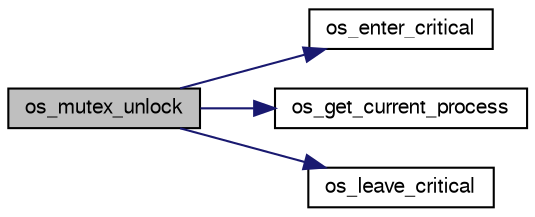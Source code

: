 digraph G
{
  edge [fontname="FreeSans",fontsize="10",labelfontname="FreeSans",labelfontsize="10"];
  node [fontname="FreeSans",fontsize="10",shape=record];
  rankdir=LR;
  Node1 [label="os_mutex_unlock",height=0.2,width=0.4,color="black", fillcolor="grey75", style="filled" fontcolor="black"];
  Node1 -> Node2 [color="midnightblue",fontsize="10",style="solid",fontname="FreeSans"];
  Node2 [label="os_enter_critical",height=0.2,width=0.4,color="black", fillcolor="white", style="filled",URL="$group__os__port__group.html#ga8c5be06e8a791ac257e372d19a41e527",tooltip="Start of a critical code region. Preemptive context switches cannot occur when in a critical region..."];
  Node1 -> Node3 [color="midnightblue",fontsize="10",style="solid",fontname="FreeSans"];
  Node3 [label="os_get_current_process",height=0.2,width=0.4,color="black", fillcolor="white", style="filled",URL="$os__core_8c.html#a032d6f1843bb998a4162c8798bfb23d3",tooltip="Get the current process."];
  Node1 -> Node4 [color="midnightblue",fontsize="10",style="solid",fontname="FreeSans"];
  Node4 [label="os_leave_critical",height=0.2,width=0.4,color="black", fillcolor="white", style="filled",URL="$group__os__port__group.html#ga1ed5e871f1b9707aafedd8f97d9d6524",tooltip="Exit a critical code region. ."];
}
